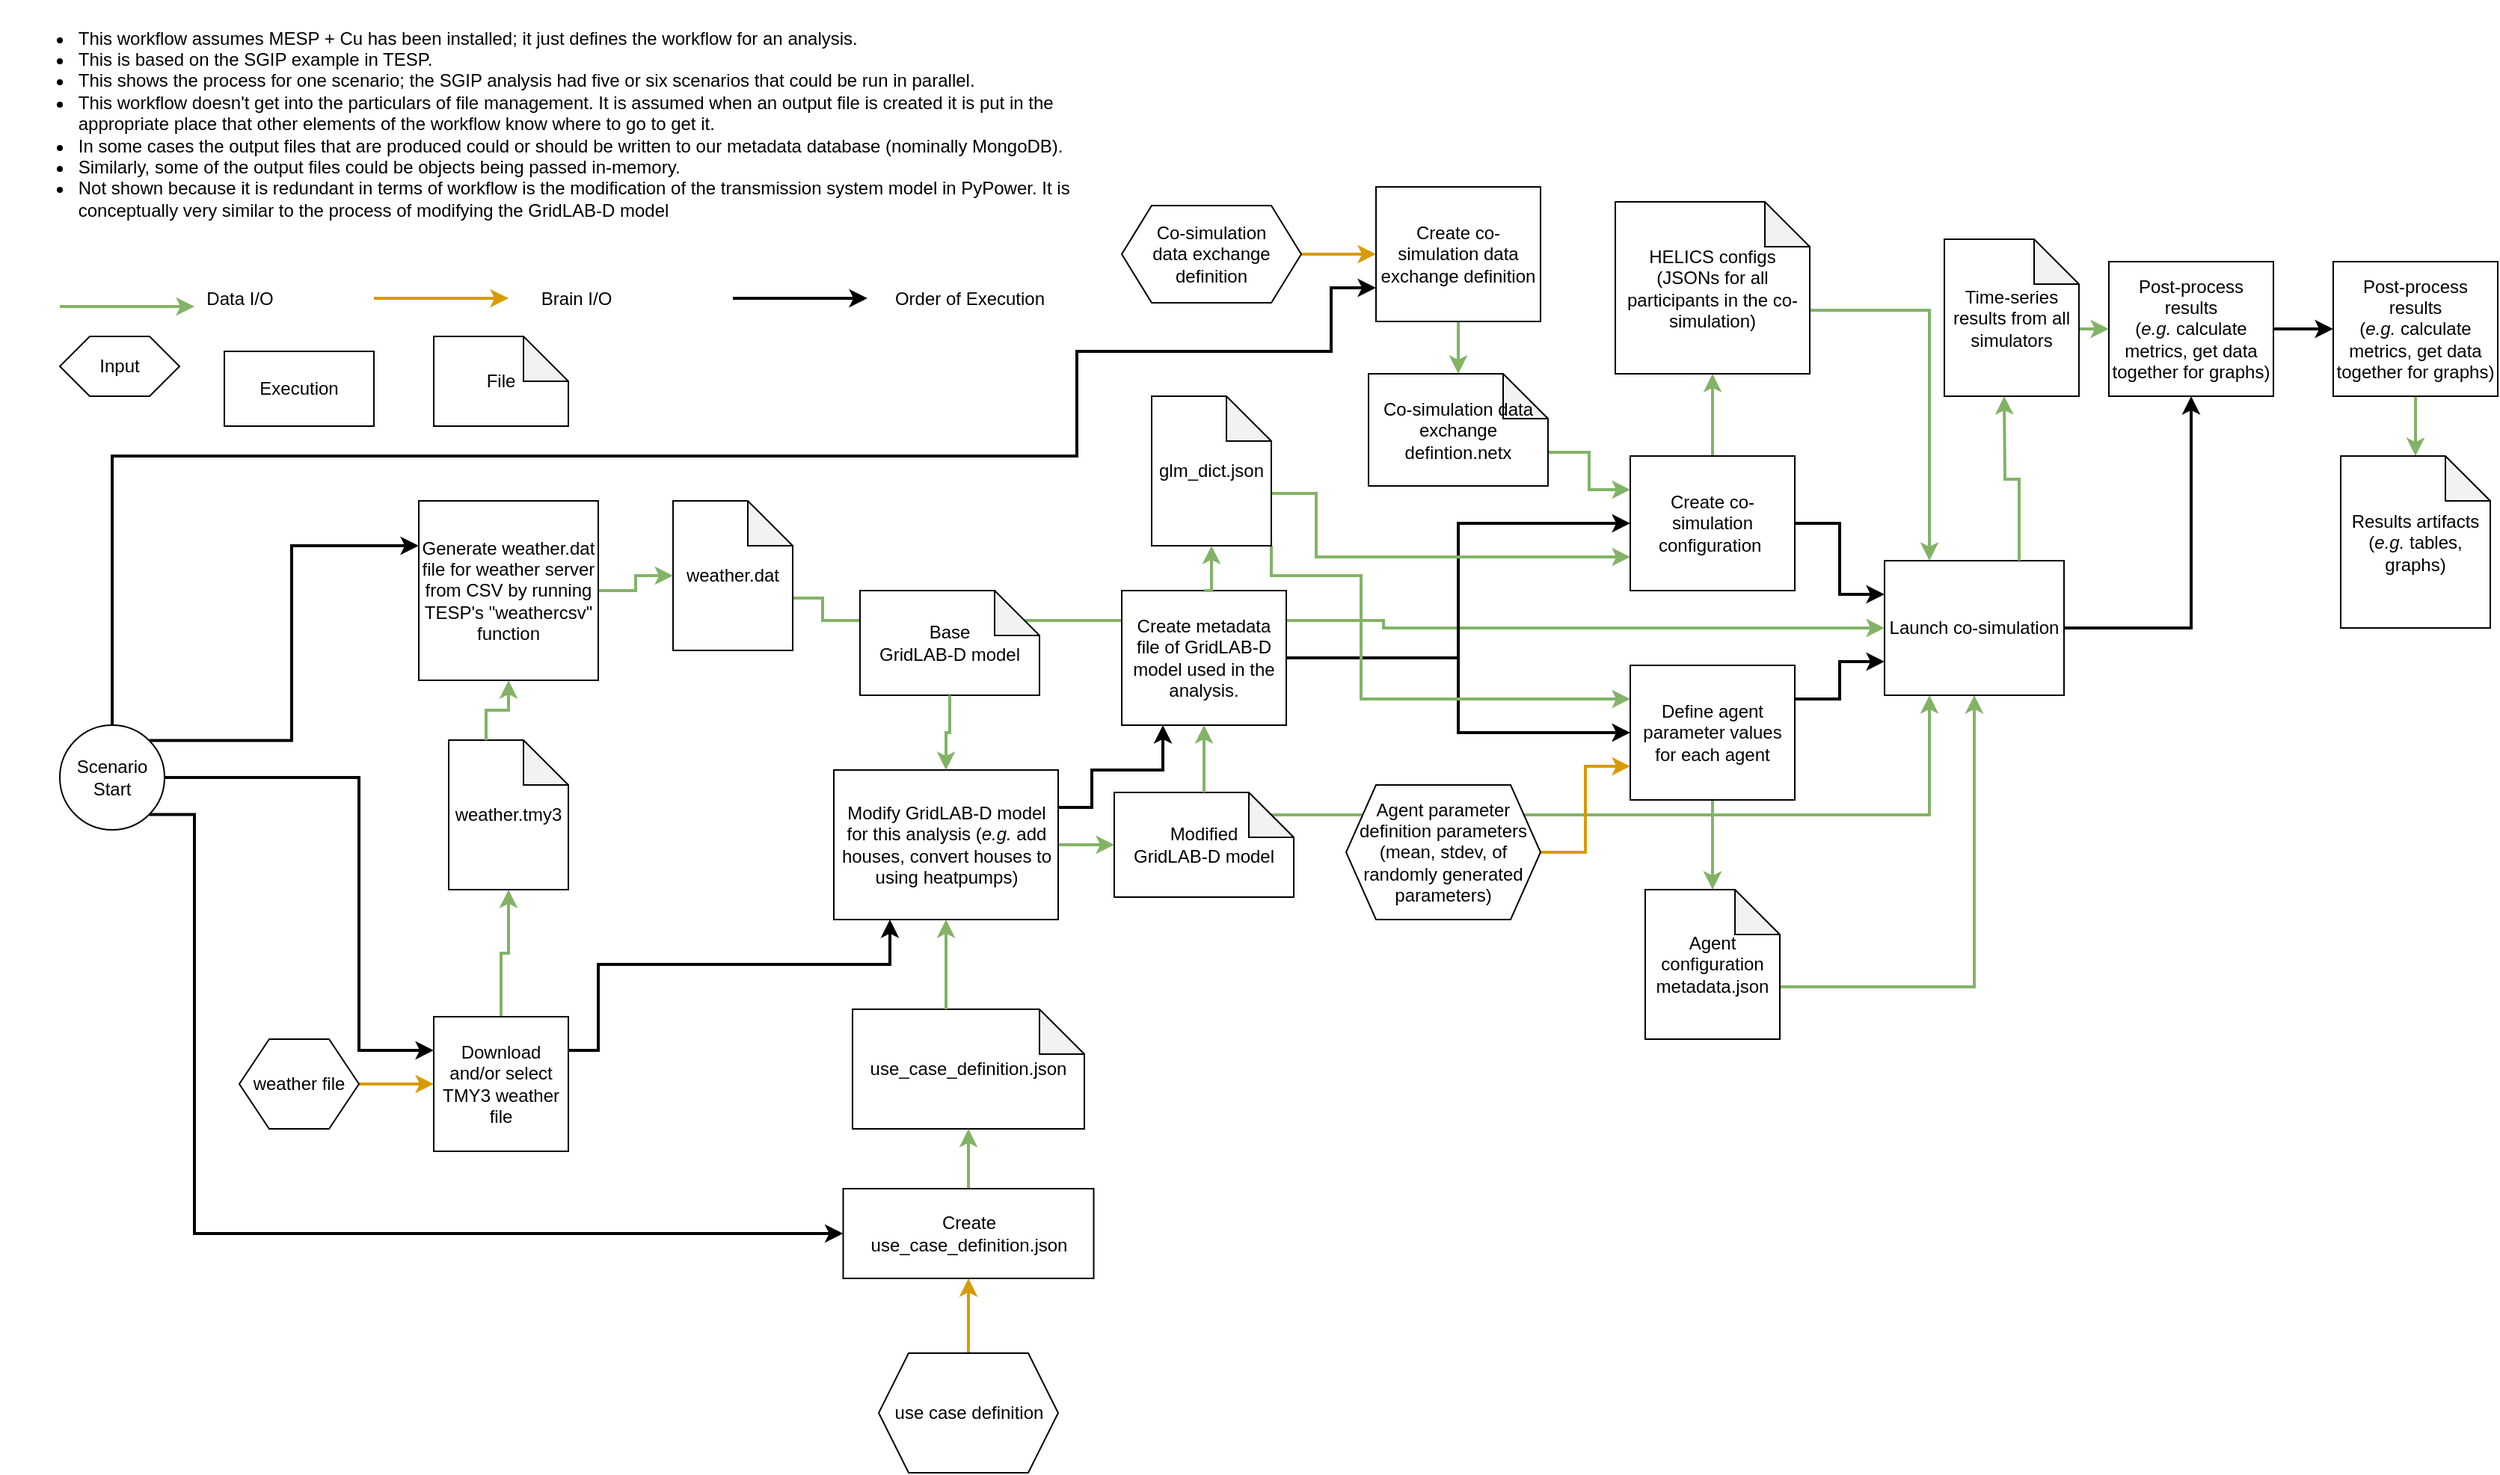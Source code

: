 <mxfile version="21.6.8" type="device">
  <diagram name="Page-1" id="3KY1KIsPnuTJjdjUUpzb">
    <mxGraphModel dx="1893" dy="945" grid="1" gridSize="10" guides="1" tooltips="1" connect="1" arrows="1" fold="1" page="1" pageScale="1" pageWidth="1700" pageHeight="1100" math="0" shadow="0">
      <root>
        <mxCell id="0" />
        <mxCell id="1" parent="0" />
        <mxCell id="gnBhJ2xMGo01grLFuQjs-2" value="&lt;div style=&quot;text-align: left;&quot;&gt;&lt;ul&gt;&lt;li&gt;&lt;span style=&quot;background-color: initial;&quot;&gt;This workflow assumes MESP + Cu has been installed; it just defines the workflow for an analysis.&lt;/span&gt;&lt;/li&gt;&lt;li&gt;&lt;span style=&quot;background-color: initial;&quot;&gt;This is based on the SGIP example in TESP.&lt;/span&gt;&lt;/li&gt;&lt;li&gt;&lt;span style=&quot;background-color: initial;&quot;&gt;This shows the process for one scenario; the SGIP analysis had five or six scenarios that could be run in parallel.&lt;/span&gt;&lt;/li&gt;&lt;li&gt;&lt;span style=&quot;background-color: initial;&quot;&gt;This workflow doesn&#39;t get into the particulars of file management. It is assumed when an output file is created it is put in the&lt;br&gt;appropriate place that other elements of the workflow know where to go to get it.&lt;/span&gt;&lt;/li&gt;&lt;li&gt;&lt;span style=&quot;background-color: initial;&quot;&gt;In some cases the output files that are produced could or should be written to our metadata database (nominally MongoDB).&lt;/span&gt;&lt;/li&gt;&lt;li&gt;Similarly, some of the output files could be objects being passed in-memory.&amp;nbsp;&lt;/li&gt;&lt;li&gt;Not shown because it is redundant in terms of workflow is the modification of the transmission system model in PyPower. It is&amp;nbsp;&lt;br&gt;conceptually very similar to the process of modifying the GridLAB-D model&lt;/li&gt;&lt;/ul&gt;&lt;/div&gt;&lt;div style=&quot;text-align: left;&quot;&gt;&lt;span style=&quot;background-color: initial;&quot;&gt;&lt;br&gt;&lt;/span&gt;&lt;/div&gt;" style="text;html=1;align=center;verticalAlign=middle;resizable=0;points=[];autosize=1;strokeColor=none;fillColor=none;" vertex="1" parent="1">
          <mxGeometry x="10" y="15" width="730" height="180" as="geometry" />
        </mxCell>
        <mxCell id="gnBhJ2xMGo01grLFuQjs-6" style="edgeStyle=orthogonalEdgeStyle;rounded=0;orthogonalLoop=1;jettySize=auto;html=1;fillColor=#d5e8d4;strokeColor=#82b366;strokeWidth=2;" edge="1" parent="1" source="gnBhJ2xMGo01grLFuQjs-3" target="gnBhJ2xMGo01grLFuQjs-5">
          <mxGeometry relative="1" as="geometry">
            <mxPoint x="470" y="460" as="targetPoint" />
          </mxGeometry>
        </mxCell>
        <mxCell id="gnBhJ2xMGo01grLFuQjs-3" value="Generate weather.dat file for weather server from CSV by running TESP&#39;s &quot;weathercsv&quot; function" style="whiteSpace=wrap;html=1;aspect=fixed;" vertex="1" parent="1">
          <mxGeometry x="290" y="350" width="120" height="120" as="geometry" />
        </mxCell>
        <mxCell id="gnBhJ2xMGo01grLFuQjs-83" style="edgeStyle=orthogonalEdgeStyle;rounded=0;orthogonalLoop=1;jettySize=auto;html=1;exitX=0;exitY=0;exitDx=80;exitDy=65;exitPerimeter=0;entryX=0;entryY=0.5;entryDx=0;entryDy=0;fillColor=#d5e8d4;strokeColor=#82b366;strokeWidth=2;" edge="1" parent="1" source="gnBhJ2xMGo01grLFuQjs-5" target="gnBhJ2xMGo01grLFuQjs-78">
          <mxGeometry relative="1" as="geometry">
            <Array as="points">
              <mxPoint x="560" y="415" />
              <mxPoint x="560" y="430" />
              <mxPoint x="935" y="430" />
              <mxPoint x="935" y="435" />
            </Array>
          </mxGeometry>
        </mxCell>
        <mxCell id="gnBhJ2xMGo01grLFuQjs-5" value="weather.dat" style="shape=note;whiteSpace=wrap;html=1;backgroundOutline=1;darkOpacity=0.05;" vertex="1" parent="1">
          <mxGeometry x="460" y="350" width="80" height="100" as="geometry" />
        </mxCell>
        <mxCell id="gnBhJ2xMGo01grLFuQjs-7" style="edgeStyle=orthogonalEdgeStyle;rounded=0;orthogonalLoop=1;jettySize=auto;html=1;fillColor=#d5e8d4;strokeColor=#82b366;strokeWidth=2;" edge="1" parent="1">
          <mxGeometry relative="1" as="geometry">
            <mxPoint x="50" y="220" as="sourcePoint" />
            <mxPoint x="140" y="220" as="targetPoint" />
          </mxGeometry>
        </mxCell>
        <mxCell id="gnBhJ2xMGo01grLFuQjs-8" value="Data I/O" style="text;html=1;align=center;verticalAlign=middle;resizable=0;points=[];autosize=1;strokeColor=none;fillColor=none;" vertex="1" parent="1">
          <mxGeometry x="135" y="200" width="70" height="30" as="geometry" />
        </mxCell>
        <mxCell id="gnBhJ2xMGo01grLFuQjs-9" style="edgeStyle=orthogonalEdgeStyle;rounded=0;orthogonalLoop=1;jettySize=auto;html=1;fillColor=#dae8fc;strokeColor=#000000;strokeWidth=2;" edge="1" parent="1">
          <mxGeometry relative="1" as="geometry">
            <mxPoint x="500" y="214.5" as="sourcePoint" />
            <mxPoint x="590" y="214.5" as="targetPoint" />
          </mxGeometry>
        </mxCell>
        <mxCell id="gnBhJ2xMGo01grLFuQjs-10" value="Order of Execution" style="text;html=1;align=center;verticalAlign=middle;resizable=0;points=[];autosize=1;strokeColor=none;fillColor=none;" vertex="1" parent="1">
          <mxGeometry x="597.5" y="200" width="120" height="30" as="geometry" />
        </mxCell>
        <mxCell id="gnBhJ2xMGo01grLFuQjs-28" style="edgeStyle=orthogonalEdgeStyle;rounded=0;orthogonalLoop=1;jettySize=auto;html=1;entryX=0;entryY=0.5;entryDx=0;entryDy=0;strokeWidth=2;fillColor=#ffe6cc;strokeColor=#d79b00;" edge="1" parent="1" source="gnBhJ2xMGo01grLFuQjs-12" target="gnBhJ2xMGo01grLFuQjs-27">
          <mxGeometry relative="1" as="geometry" />
        </mxCell>
        <mxCell id="gnBhJ2xMGo01grLFuQjs-12" value="weather file" style="shape=hexagon;perimeter=hexagonPerimeter2;whiteSpace=wrap;html=1;fixedSize=1;" vertex="1" parent="1">
          <mxGeometry x="170" y="710" width="80" height="60" as="geometry" />
        </mxCell>
        <mxCell id="gnBhJ2xMGo01grLFuQjs-13" value="Input" style="shape=hexagon;perimeter=hexagonPerimeter2;whiteSpace=wrap;html=1;fixedSize=1;" vertex="1" parent="1">
          <mxGeometry x="50" y="240" width="80" height="40" as="geometry" />
        </mxCell>
        <mxCell id="gnBhJ2xMGo01grLFuQjs-16" value="Execution" style="rounded=0;whiteSpace=wrap;html=1;" vertex="1" parent="1">
          <mxGeometry x="160" y="250" width="100" height="50" as="geometry" />
        </mxCell>
        <mxCell id="gnBhJ2xMGo01grLFuQjs-17" value="File" style="shape=note;whiteSpace=wrap;html=1;backgroundOutline=1;darkOpacity=0.05;" vertex="1" parent="1">
          <mxGeometry x="300" y="240" width="90" height="60" as="geometry" />
        </mxCell>
        <mxCell id="gnBhJ2xMGo01grLFuQjs-51" style="edgeStyle=orthogonalEdgeStyle;rounded=0;orthogonalLoop=1;jettySize=auto;html=1;exitX=1;exitY=0.5;exitDx=0;exitDy=0;entryX=0;entryY=0.5;entryDx=0;entryDy=0;strokeWidth=2;" edge="1" parent="1" source="gnBhJ2xMGo01grLFuQjs-18" target="gnBhJ2xMGo01grLFuQjs-22">
          <mxGeometry relative="1" as="geometry" />
        </mxCell>
        <mxCell id="gnBhJ2xMGo01grLFuQjs-56" style="edgeStyle=orthogonalEdgeStyle;rounded=0;orthogonalLoop=1;jettySize=auto;html=1;exitX=1;exitY=0.5;exitDx=0;exitDy=0;strokeWidth=2;" edge="1" parent="1" source="gnBhJ2xMGo01grLFuQjs-18" target="gnBhJ2xMGo01grLFuQjs-54">
          <mxGeometry relative="1" as="geometry" />
        </mxCell>
        <mxCell id="gnBhJ2xMGo01grLFuQjs-18" value="Create metadata file of GridLAB-D model used in the analysis." style="rounded=0;whiteSpace=wrap;html=1;" vertex="1" parent="1">
          <mxGeometry x="760" y="410" width="110" height="90" as="geometry" />
        </mxCell>
        <mxCell id="gnBhJ2xMGo01grLFuQjs-76" style="edgeStyle=orthogonalEdgeStyle;rounded=0;orthogonalLoop=1;jettySize=auto;html=1;exitX=1;exitY=1;exitDx=0;exitDy=0;exitPerimeter=0;entryX=0;entryY=0.25;entryDx=0;entryDy=0;fillColor=#d5e8d4;strokeColor=#82b366;strokeWidth=2;" edge="1" parent="1" source="gnBhJ2xMGo01grLFuQjs-20" target="gnBhJ2xMGo01grLFuQjs-54">
          <mxGeometry relative="1" as="geometry">
            <Array as="points">
              <mxPoint x="860" y="400" />
              <mxPoint x="920" y="400" />
              <mxPoint x="920" y="483" />
            </Array>
          </mxGeometry>
        </mxCell>
        <mxCell id="gnBhJ2xMGo01grLFuQjs-77" style="edgeStyle=orthogonalEdgeStyle;rounded=0;orthogonalLoop=1;jettySize=auto;html=1;exitX=0;exitY=0;exitDx=80;exitDy=65;exitPerimeter=0;entryX=0;entryY=0.75;entryDx=0;entryDy=0;fillColor=#d5e8d4;strokeColor=#82b366;strokeWidth=2;" edge="1" parent="1" source="gnBhJ2xMGo01grLFuQjs-20" target="gnBhJ2xMGo01grLFuQjs-22">
          <mxGeometry relative="1" as="geometry">
            <Array as="points">
              <mxPoint x="890" y="345" />
              <mxPoint x="890" y="388" />
            </Array>
          </mxGeometry>
        </mxCell>
        <mxCell id="gnBhJ2xMGo01grLFuQjs-20" value="glm_dict.json" style="shape=note;whiteSpace=wrap;html=1;backgroundOutline=1;darkOpacity=0.05;" vertex="1" parent="1">
          <mxGeometry x="780" y="280" width="80" height="100" as="geometry" />
        </mxCell>
        <mxCell id="gnBhJ2xMGo01grLFuQjs-21" style="edgeStyle=orthogonalEdgeStyle;rounded=0;orthogonalLoop=1;jettySize=auto;html=1;fillColor=#d5e8d4;strokeColor=#82b366;strokeWidth=2;entryX=0.5;entryY=1;entryDx=0;entryDy=0;entryPerimeter=0;exitX=0.5;exitY=0;exitDx=0;exitDy=0;" edge="1" parent="1" source="gnBhJ2xMGo01grLFuQjs-18" target="gnBhJ2xMGo01grLFuQjs-20">
          <mxGeometry relative="1" as="geometry">
            <mxPoint x="440" y="410" as="sourcePoint" />
            <mxPoint x="440" y="350" as="targetPoint" />
          </mxGeometry>
        </mxCell>
        <mxCell id="gnBhJ2xMGo01grLFuQjs-53" style="edgeStyle=orthogonalEdgeStyle;rounded=0;orthogonalLoop=1;jettySize=auto;html=1;exitX=0.5;exitY=0;exitDx=0;exitDy=0;fillColor=#d5e8d4;strokeColor=#82b366;strokeWidth=2;" edge="1" parent="1" source="gnBhJ2xMGo01grLFuQjs-22" target="gnBhJ2xMGo01grLFuQjs-52">
          <mxGeometry relative="1" as="geometry" />
        </mxCell>
        <mxCell id="gnBhJ2xMGo01grLFuQjs-79" style="edgeStyle=orthogonalEdgeStyle;rounded=0;orthogonalLoop=1;jettySize=auto;html=1;exitX=1;exitY=0.5;exitDx=0;exitDy=0;entryX=0;entryY=0.25;entryDx=0;entryDy=0;strokeWidth=2;" edge="1" parent="1" source="gnBhJ2xMGo01grLFuQjs-22" target="gnBhJ2xMGo01grLFuQjs-78">
          <mxGeometry relative="1" as="geometry" />
        </mxCell>
        <mxCell id="gnBhJ2xMGo01grLFuQjs-22" value="Create co-simulation configuration&amp;nbsp;" style="rounded=0;whiteSpace=wrap;html=1;" vertex="1" parent="1">
          <mxGeometry x="1100" y="320" width="110" height="90" as="geometry" />
        </mxCell>
        <mxCell id="gnBhJ2xMGo01grLFuQjs-39" style="edgeStyle=orthogonalEdgeStyle;rounded=0;orthogonalLoop=1;jettySize=auto;html=1;strokeWidth=2;fillColor=#d5e8d4;strokeColor=#82b366;" edge="1" parent="1" source="gnBhJ2xMGo01grLFuQjs-23" target="gnBhJ2xMGo01grLFuQjs-42">
          <mxGeometry relative="1" as="geometry">
            <mxPoint x="770" y="580" as="targetPoint" />
          </mxGeometry>
        </mxCell>
        <mxCell id="gnBhJ2xMGo01grLFuQjs-44" style="edgeStyle=orthogonalEdgeStyle;rounded=0;orthogonalLoop=1;jettySize=auto;html=1;exitX=1;exitY=0.25;exitDx=0;exitDy=0;entryX=0.25;entryY=1;entryDx=0;entryDy=0;strokeWidth=2;" edge="1" parent="1" source="gnBhJ2xMGo01grLFuQjs-23" target="gnBhJ2xMGo01grLFuQjs-18">
          <mxGeometry relative="1" as="geometry">
            <Array as="points">
              <mxPoint x="740" y="555" />
              <mxPoint x="740" y="530" />
              <mxPoint x="788" y="530" />
            </Array>
          </mxGeometry>
        </mxCell>
        <mxCell id="gnBhJ2xMGo01grLFuQjs-23" value="Modify GridLAB-D model for this analysis (&lt;i&gt;e.g.&lt;/i&gt;&amp;nbsp;add houses, convert houses to using heatpumps)" style="rounded=0;whiteSpace=wrap;html=1;" vertex="1" parent="1">
          <mxGeometry x="567.5" y="530" width="150" height="100" as="geometry" />
        </mxCell>
        <mxCell id="gnBhJ2xMGo01grLFuQjs-24" value="use_case_definition.json" style="shape=note;whiteSpace=wrap;html=1;backgroundOutline=1;darkOpacity=0.05;" vertex="1" parent="1">
          <mxGeometry x="580" y="690" width="155" height="80" as="geometry" />
        </mxCell>
        <mxCell id="gnBhJ2xMGo01grLFuQjs-25" style="edgeStyle=orthogonalEdgeStyle;rounded=0;orthogonalLoop=1;jettySize=auto;html=1;fillColor=#d5e8d4;strokeColor=#82b366;strokeWidth=2;exitX=0;exitY=0;exitDx=62.5;exitDy=0;exitPerimeter=0;entryX=0.5;entryY=1;entryDx=0;entryDy=0;" edge="1" parent="1" source="gnBhJ2xMGo01grLFuQjs-24" target="gnBhJ2xMGo01grLFuQjs-23">
          <mxGeometry relative="1" as="geometry">
            <mxPoint x="710" y="740" as="sourcePoint" />
            <mxPoint x="800" y="740" as="targetPoint" />
          </mxGeometry>
        </mxCell>
        <mxCell id="gnBhJ2xMGo01grLFuQjs-34" style="edgeStyle=orthogonalEdgeStyle;rounded=0;orthogonalLoop=1;jettySize=auto;html=1;entryX=0.5;entryY=1;entryDx=0;entryDy=0;fillColor=#ffe6cc;strokeColor=#d79b00;strokeWidth=2;" edge="1" parent="1" source="gnBhJ2xMGo01grLFuQjs-26" target="gnBhJ2xMGo01grLFuQjs-33">
          <mxGeometry relative="1" as="geometry" />
        </mxCell>
        <mxCell id="gnBhJ2xMGo01grLFuQjs-26" value="use case definition" style="shape=hexagon;perimeter=hexagonPerimeter2;whiteSpace=wrap;html=1;fixedSize=1;" vertex="1" parent="1">
          <mxGeometry x="597.5" y="920" width="120" height="80" as="geometry" />
        </mxCell>
        <mxCell id="gnBhJ2xMGo01grLFuQjs-30" style="edgeStyle=orthogonalEdgeStyle;rounded=0;orthogonalLoop=1;jettySize=auto;html=1;strokeWidth=2;fillColor=#d5e8d4;strokeColor=#82b366;" edge="1" parent="1" source="gnBhJ2xMGo01grLFuQjs-27" target="gnBhJ2xMGo01grLFuQjs-29">
          <mxGeometry relative="1" as="geometry" />
        </mxCell>
        <mxCell id="gnBhJ2xMGo01grLFuQjs-46" style="edgeStyle=orthogonalEdgeStyle;rounded=0;orthogonalLoop=1;jettySize=auto;html=1;exitX=1;exitY=0.25;exitDx=0;exitDy=0;entryX=0.25;entryY=1;entryDx=0;entryDy=0;strokeWidth=2;" edge="1" parent="1" source="gnBhJ2xMGo01grLFuQjs-27" target="gnBhJ2xMGo01grLFuQjs-23">
          <mxGeometry relative="1" as="geometry">
            <Array as="points">
              <mxPoint x="410" y="718" />
              <mxPoint x="410" y="660" />
              <mxPoint x="605" y="660" />
            </Array>
          </mxGeometry>
        </mxCell>
        <mxCell id="gnBhJ2xMGo01grLFuQjs-27" value="Download and/or select TMY3 weather file" style="whiteSpace=wrap;html=1;aspect=fixed;" vertex="1" parent="1">
          <mxGeometry x="300" y="695" width="90" height="90" as="geometry" />
        </mxCell>
        <mxCell id="gnBhJ2xMGo01grLFuQjs-29" value="weather.tmy3" style="shape=note;whiteSpace=wrap;html=1;backgroundOutline=1;darkOpacity=0.05;" vertex="1" parent="1">
          <mxGeometry x="310" y="510" width="80" height="100" as="geometry" />
        </mxCell>
        <mxCell id="gnBhJ2xMGo01grLFuQjs-31" style="edgeStyle=orthogonalEdgeStyle;rounded=0;orthogonalLoop=1;jettySize=auto;html=1;fillColor=#d5e8d4;strokeColor=#82b366;strokeWidth=2;entryX=0.5;entryY=1;entryDx=0;entryDy=0;exitX=0;exitY=0;exitDx=25;exitDy=0;exitPerimeter=0;" edge="1" parent="1" source="gnBhJ2xMGo01grLFuQjs-29" target="gnBhJ2xMGo01grLFuQjs-3">
          <mxGeometry relative="1" as="geometry">
            <mxPoint x="630" y="530" as="sourcePoint" />
            <mxPoint x="630" y="470" as="targetPoint" />
          </mxGeometry>
        </mxCell>
        <mxCell id="gnBhJ2xMGo01grLFuQjs-37" style="edgeStyle=orthogonalEdgeStyle;rounded=0;orthogonalLoop=1;jettySize=auto;html=1;exitX=0.5;exitY=0;exitDx=0;exitDy=0;entryX=0.5;entryY=1;entryDx=0;entryDy=0;entryPerimeter=0;fillColor=#d5e8d4;strokeColor=#82b366;strokeWidth=2;" edge="1" parent="1" source="gnBhJ2xMGo01grLFuQjs-33" target="gnBhJ2xMGo01grLFuQjs-24">
          <mxGeometry relative="1" as="geometry" />
        </mxCell>
        <mxCell id="gnBhJ2xMGo01grLFuQjs-33" value="Create use_case_definition.json" style="rounded=0;whiteSpace=wrap;html=1;" vertex="1" parent="1">
          <mxGeometry x="573.75" y="810" width="167.5" height="60" as="geometry" />
        </mxCell>
        <mxCell id="gnBhJ2xMGo01grLFuQjs-35" style="edgeStyle=orthogonalEdgeStyle;rounded=0;orthogonalLoop=1;jettySize=auto;html=1;fillColor=#ffe6cc;strokeColor=#d79b00;strokeWidth=2;" edge="1" parent="1">
          <mxGeometry relative="1" as="geometry">
            <mxPoint x="260" y="214.5" as="sourcePoint" />
            <mxPoint x="350" y="214.5" as="targetPoint" />
          </mxGeometry>
        </mxCell>
        <mxCell id="gnBhJ2xMGo01grLFuQjs-36" value="Brain I/O" style="text;html=1;align=center;verticalAlign=middle;resizable=0;points=[];autosize=1;strokeColor=none;fillColor=none;" vertex="1" parent="1">
          <mxGeometry x="360" y="200" width="70" height="30" as="geometry" />
        </mxCell>
        <mxCell id="gnBhJ2xMGo01grLFuQjs-40" value="Base &lt;br&gt;GridLAB-D model" style="shape=note;whiteSpace=wrap;html=1;backgroundOutline=1;darkOpacity=0.05;" vertex="1" parent="1">
          <mxGeometry x="585" y="410" width="120" height="70" as="geometry" />
        </mxCell>
        <mxCell id="gnBhJ2xMGo01grLFuQjs-41" style="edgeStyle=orthogonalEdgeStyle;rounded=0;orthogonalLoop=1;jettySize=auto;html=1;fillColor=#d5e8d4;strokeColor=#82b366;strokeWidth=2;entryX=0.5;entryY=0;entryDx=0;entryDy=0;exitX=0.5;exitY=1;exitDx=0;exitDy=0;exitPerimeter=0;" edge="1" parent="1" source="gnBhJ2xMGo01grLFuQjs-40" target="gnBhJ2xMGo01grLFuQjs-23">
          <mxGeometry relative="1" as="geometry">
            <mxPoint x="480" y="530" as="sourcePoint" />
            <mxPoint x="480" y="470" as="targetPoint" />
          </mxGeometry>
        </mxCell>
        <mxCell id="gnBhJ2xMGo01grLFuQjs-84" style="edgeStyle=orthogonalEdgeStyle;rounded=0;orthogonalLoop=1;jettySize=auto;html=1;entryX=0.25;entryY=1;entryDx=0;entryDy=0;fillColor=#d5e8d4;strokeColor=#82b366;strokeWidth=2;exitX=0;exitY=0;exitDx=105;exitDy=15;exitPerimeter=0;" edge="1" parent="1" source="gnBhJ2xMGo01grLFuQjs-42" target="gnBhJ2xMGo01grLFuQjs-78">
          <mxGeometry relative="1" as="geometry">
            <Array as="points">
              <mxPoint x="1300" y="560" />
            </Array>
          </mxGeometry>
        </mxCell>
        <mxCell id="gnBhJ2xMGo01grLFuQjs-42" value="Modified&lt;br&gt;GridLAB-D model" style="shape=note;whiteSpace=wrap;html=1;backgroundOutline=1;darkOpacity=0.05;" vertex="1" parent="1">
          <mxGeometry x="755" y="545" width="120" height="70" as="geometry" />
        </mxCell>
        <mxCell id="gnBhJ2xMGo01grLFuQjs-43" style="edgeStyle=orthogonalEdgeStyle;rounded=0;orthogonalLoop=1;jettySize=auto;html=1;fillColor=#d5e8d4;strokeColor=#82b366;strokeWidth=2;entryX=0.5;entryY=1;entryDx=0;entryDy=0;exitX=0.5;exitY=0;exitDx=0;exitDy=0;exitPerimeter=0;" edge="1" parent="1" source="gnBhJ2xMGo01grLFuQjs-42" target="gnBhJ2xMGo01grLFuQjs-18">
          <mxGeometry relative="1" as="geometry">
            <mxPoint x="655" y="490" as="sourcePoint" />
            <mxPoint x="655" y="540" as="targetPoint" />
          </mxGeometry>
        </mxCell>
        <mxCell id="gnBhJ2xMGo01grLFuQjs-48" style="edgeStyle=orthogonalEdgeStyle;rounded=0;orthogonalLoop=1;jettySize=auto;html=1;exitX=1;exitY=0.5;exitDx=0;exitDy=0;entryX=0;entryY=0.25;entryDx=0;entryDy=0;strokeWidth=2;" edge="1" parent="1" source="gnBhJ2xMGo01grLFuQjs-47" target="gnBhJ2xMGo01grLFuQjs-27">
          <mxGeometry relative="1" as="geometry">
            <Array as="points">
              <mxPoint x="250" y="535" />
              <mxPoint x="250" y="718" />
            </Array>
          </mxGeometry>
        </mxCell>
        <mxCell id="gnBhJ2xMGo01grLFuQjs-49" style="edgeStyle=orthogonalEdgeStyle;rounded=0;orthogonalLoop=1;jettySize=auto;html=1;exitX=1;exitY=0;exitDx=0;exitDy=0;entryX=0;entryY=0.25;entryDx=0;entryDy=0;strokeWidth=2;" edge="1" parent="1" source="gnBhJ2xMGo01grLFuQjs-47" target="gnBhJ2xMGo01grLFuQjs-3">
          <mxGeometry relative="1" as="geometry" />
        </mxCell>
        <mxCell id="gnBhJ2xMGo01grLFuQjs-50" style="edgeStyle=orthogonalEdgeStyle;rounded=0;orthogonalLoop=1;jettySize=auto;html=1;exitX=1;exitY=1;exitDx=0;exitDy=0;entryX=0;entryY=0.5;entryDx=0;entryDy=0;strokeWidth=2;" edge="1" parent="1" source="gnBhJ2xMGo01grLFuQjs-47" target="gnBhJ2xMGo01grLFuQjs-33">
          <mxGeometry relative="1" as="geometry">
            <Array as="points">
              <mxPoint x="140" y="560" />
              <mxPoint x="140" y="840" />
            </Array>
          </mxGeometry>
        </mxCell>
        <mxCell id="gnBhJ2xMGo01grLFuQjs-64" style="edgeStyle=orthogonalEdgeStyle;rounded=0;orthogonalLoop=1;jettySize=auto;html=1;exitX=0.5;exitY=0;exitDx=0;exitDy=0;entryX=0;entryY=0.75;entryDx=0;entryDy=0;strokeWidth=2;" edge="1" parent="1" source="gnBhJ2xMGo01grLFuQjs-47" target="gnBhJ2xMGo01grLFuQjs-61">
          <mxGeometry relative="1" as="geometry">
            <Array as="points">
              <mxPoint x="85" y="320" />
              <mxPoint x="730" y="320" />
              <mxPoint x="730" y="250" />
              <mxPoint x="900" y="250" />
              <mxPoint x="900" y="208" />
            </Array>
          </mxGeometry>
        </mxCell>
        <mxCell id="gnBhJ2xMGo01grLFuQjs-47" value="Scenario&lt;br&gt;Start" style="ellipse;whiteSpace=wrap;html=1;aspect=fixed;" vertex="1" parent="1">
          <mxGeometry x="50" y="500" width="70" height="70" as="geometry" />
        </mxCell>
        <mxCell id="gnBhJ2xMGo01grLFuQjs-81" style="edgeStyle=orthogonalEdgeStyle;rounded=0;orthogonalLoop=1;jettySize=auto;html=1;exitX=0;exitY=0;exitDx=130;exitDy=72.5;exitPerimeter=0;entryX=0.25;entryY=0;entryDx=0;entryDy=0;fillColor=#d5e8d4;strokeColor=#82b366;strokeWidth=2;" edge="1" parent="1" source="gnBhJ2xMGo01grLFuQjs-52" target="gnBhJ2xMGo01grLFuQjs-78">
          <mxGeometry relative="1" as="geometry" />
        </mxCell>
        <mxCell id="gnBhJ2xMGo01grLFuQjs-52" value="HELICS configs (JSONs for all participants in the co-simulation)" style="shape=note;whiteSpace=wrap;html=1;backgroundOutline=1;darkOpacity=0.05;" vertex="1" parent="1">
          <mxGeometry x="1090" y="150" width="130" height="115" as="geometry" />
        </mxCell>
        <mxCell id="gnBhJ2xMGo01grLFuQjs-59" style="edgeStyle=orthogonalEdgeStyle;rounded=0;orthogonalLoop=1;jettySize=auto;html=1;exitX=0.5;exitY=1;exitDx=0;exitDy=0;entryX=0.5;entryY=0;entryDx=0;entryDy=0;entryPerimeter=0;strokeWidth=2;fillColor=#d5e8d4;strokeColor=#82b366;" edge="1" parent="1" source="gnBhJ2xMGo01grLFuQjs-54" target="gnBhJ2xMGo01grLFuQjs-58">
          <mxGeometry relative="1" as="geometry" />
        </mxCell>
        <mxCell id="gnBhJ2xMGo01grLFuQjs-80" style="edgeStyle=orthogonalEdgeStyle;rounded=0;orthogonalLoop=1;jettySize=auto;html=1;exitX=1;exitY=0.25;exitDx=0;exitDy=0;entryX=0;entryY=0.75;entryDx=0;entryDy=0;strokeWidth=2;" edge="1" parent="1" source="gnBhJ2xMGo01grLFuQjs-54" target="gnBhJ2xMGo01grLFuQjs-78">
          <mxGeometry relative="1" as="geometry" />
        </mxCell>
        <mxCell id="gnBhJ2xMGo01grLFuQjs-54" value="Define agent parameter values for each agent" style="rounded=0;whiteSpace=wrap;html=1;" vertex="1" parent="1">
          <mxGeometry x="1100" y="460" width="110" height="90" as="geometry" />
        </mxCell>
        <mxCell id="gnBhJ2xMGo01grLFuQjs-82" style="edgeStyle=orthogonalEdgeStyle;rounded=0;orthogonalLoop=1;jettySize=auto;html=1;exitX=0;exitY=0;exitDx=90;exitDy=65;exitPerimeter=0;entryX=0.5;entryY=1;entryDx=0;entryDy=0;fillColor=#d5e8d4;strokeColor=#82b366;strokeWidth=2;" edge="1" parent="1" source="gnBhJ2xMGo01grLFuQjs-58" target="gnBhJ2xMGo01grLFuQjs-78">
          <mxGeometry relative="1" as="geometry" />
        </mxCell>
        <mxCell id="gnBhJ2xMGo01grLFuQjs-58" value="Agent configuration metadata.json" style="shape=note;whiteSpace=wrap;html=1;backgroundOutline=1;darkOpacity=0.05;" vertex="1" parent="1">
          <mxGeometry x="1110" y="610" width="90" height="100" as="geometry" />
        </mxCell>
        <mxCell id="gnBhJ2xMGo01grLFuQjs-62" style="edgeStyle=orthogonalEdgeStyle;rounded=0;orthogonalLoop=1;jettySize=auto;html=1;exitX=1;exitY=0.5;exitDx=0;exitDy=0;strokeWidth=2;fillColor=#ffe6cc;strokeColor=#d79b00;" edge="1" parent="1" source="gnBhJ2xMGo01grLFuQjs-60" target="gnBhJ2xMGo01grLFuQjs-61">
          <mxGeometry relative="1" as="geometry" />
        </mxCell>
        <mxCell id="gnBhJ2xMGo01grLFuQjs-60" value="Co-simulation&lt;br&gt;data exchange&lt;br&gt;definition" style="shape=hexagon;perimeter=hexagonPerimeter2;whiteSpace=wrap;html=1;fixedSize=1;" vertex="1" parent="1">
          <mxGeometry x="760" y="152.5" width="120" height="65" as="geometry" />
        </mxCell>
        <mxCell id="gnBhJ2xMGo01grLFuQjs-66" style="edgeStyle=orthogonalEdgeStyle;rounded=0;orthogonalLoop=1;jettySize=auto;html=1;exitX=0.5;exitY=1;exitDx=0;exitDy=0;fillColor=#d5e8d4;strokeColor=#82b366;strokeWidth=2;" edge="1" parent="1" source="gnBhJ2xMGo01grLFuQjs-61" target="gnBhJ2xMGo01grLFuQjs-65">
          <mxGeometry relative="1" as="geometry" />
        </mxCell>
        <mxCell id="gnBhJ2xMGo01grLFuQjs-61" value="Create co-simulation data exchange definition" style="rounded=0;whiteSpace=wrap;html=1;" vertex="1" parent="1">
          <mxGeometry x="930" y="140" width="110" height="90" as="geometry" />
        </mxCell>
        <mxCell id="gnBhJ2xMGo01grLFuQjs-69" style="edgeStyle=orthogonalEdgeStyle;rounded=0;orthogonalLoop=1;jettySize=auto;html=1;exitX=0;exitY=0;exitDx=120;exitDy=52.5;exitPerimeter=0;entryX=0;entryY=0.25;entryDx=0;entryDy=0;strokeWidth=2;fillColor=#d5e8d4;strokeColor=#82b366;" edge="1" parent="1" source="gnBhJ2xMGo01grLFuQjs-65" target="gnBhJ2xMGo01grLFuQjs-22">
          <mxGeometry relative="1" as="geometry" />
        </mxCell>
        <mxCell id="gnBhJ2xMGo01grLFuQjs-65" value="Co-simulation data exchange defintion.netx" style="shape=note;whiteSpace=wrap;html=1;backgroundOutline=1;darkOpacity=0.05;" vertex="1" parent="1">
          <mxGeometry x="925" y="265" width="120" height="75" as="geometry" />
        </mxCell>
        <mxCell id="gnBhJ2xMGo01grLFuQjs-73" style="edgeStyle=orthogonalEdgeStyle;rounded=0;orthogonalLoop=1;jettySize=auto;html=1;entryX=0;entryY=0.75;entryDx=0;entryDy=0;strokeWidth=2;fillColor=#ffe6cc;strokeColor=#d79b00;" edge="1" parent="1" source="gnBhJ2xMGo01grLFuQjs-71" target="gnBhJ2xMGo01grLFuQjs-54">
          <mxGeometry relative="1" as="geometry" />
        </mxCell>
        <mxCell id="gnBhJ2xMGo01grLFuQjs-71" value="Agent parameter&lt;br&gt;definition parameters (mean, stdev, of randomly generated parameters)" style="shape=hexagon;perimeter=hexagonPerimeter2;whiteSpace=wrap;html=1;fixedSize=1;" vertex="1" parent="1">
          <mxGeometry x="910" y="540" width="130" height="90" as="geometry" />
        </mxCell>
        <mxCell id="gnBhJ2xMGo01grLFuQjs-89" style="edgeStyle=orthogonalEdgeStyle;rounded=0;orthogonalLoop=1;jettySize=auto;html=1;entryX=0.5;entryY=1;entryDx=0;entryDy=0;strokeWidth=2;" edge="1" parent="1" source="gnBhJ2xMGo01grLFuQjs-78" target="gnBhJ2xMGo01grLFuQjs-85">
          <mxGeometry relative="1" as="geometry" />
        </mxCell>
        <mxCell id="gnBhJ2xMGo01grLFuQjs-78" value="Launch co-simulation" style="rounded=0;whiteSpace=wrap;html=1;" vertex="1" parent="1">
          <mxGeometry x="1270" y="390" width="120" height="90" as="geometry" />
        </mxCell>
        <mxCell id="gnBhJ2xMGo01grLFuQjs-92" style="edgeStyle=orthogonalEdgeStyle;rounded=0;orthogonalLoop=1;jettySize=auto;html=1;exitX=1;exitY=0.5;exitDx=0;exitDy=0;entryX=0;entryY=0.5;entryDx=0;entryDy=0;strokeWidth=2;" edge="1" parent="1" source="gnBhJ2xMGo01grLFuQjs-85" target="gnBhJ2xMGo01grLFuQjs-91">
          <mxGeometry relative="1" as="geometry" />
        </mxCell>
        <mxCell id="gnBhJ2xMGo01grLFuQjs-85" value="Post-process results (&lt;i&gt;e.g.&lt;/i&gt;&amp;nbsp;calculate metrics, get data together for graphs)" style="rounded=0;whiteSpace=wrap;html=1;" vertex="1" parent="1">
          <mxGeometry x="1420" y="190" width="110" height="90" as="geometry" />
        </mxCell>
        <mxCell id="gnBhJ2xMGo01grLFuQjs-87" style="edgeStyle=orthogonalEdgeStyle;rounded=0;orthogonalLoop=1;jettySize=auto;html=1;exitX=0.75;exitY=0;exitDx=0;exitDy=0;fillColor=#d5e8d4;strokeColor=#82b366;strokeWidth=2;" edge="1" parent="1" source="gnBhJ2xMGo01grLFuQjs-78">
          <mxGeometry relative="1" as="geometry">
            <mxPoint x="1270" y="233" as="sourcePoint" />
            <mxPoint x="1350" y="280" as="targetPoint" />
          </mxGeometry>
        </mxCell>
        <mxCell id="gnBhJ2xMGo01grLFuQjs-90" style="edgeStyle=orthogonalEdgeStyle;rounded=0;orthogonalLoop=1;jettySize=auto;html=1;exitX=1;exitY=0.5;exitDx=0;exitDy=0;entryX=0;entryY=0.5;entryDx=0;entryDy=0;fillColor=#d5e8d4;strokeColor=#82b366;strokeWidth=2;" edge="1" parent="1" target="gnBhJ2xMGo01grLFuQjs-85">
          <mxGeometry relative="1" as="geometry">
            <mxPoint x="1400" y="235" as="sourcePoint" />
          </mxGeometry>
        </mxCell>
        <mxCell id="gnBhJ2xMGo01grLFuQjs-96" style="edgeStyle=orthogonalEdgeStyle;rounded=0;orthogonalLoop=1;jettySize=auto;html=1;exitX=0.5;exitY=1;exitDx=0;exitDy=0;entryX=0.5;entryY=0;entryDx=0;entryDy=0;entryPerimeter=0;strokeWidth=2;fillColor=#d5e8d4;strokeColor=#82b366;" edge="1" parent="1" source="gnBhJ2xMGo01grLFuQjs-91" target="gnBhJ2xMGo01grLFuQjs-93">
          <mxGeometry relative="1" as="geometry" />
        </mxCell>
        <mxCell id="gnBhJ2xMGo01grLFuQjs-91" value="Post-process results (&lt;i&gt;e.g.&lt;/i&gt;&amp;nbsp;calculate metrics, get data together for graphs)" style="rounded=0;whiteSpace=wrap;html=1;" vertex="1" parent="1">
          <mxGeometry x="1570" y="190" width="110" height="90" as="geometry" />
        </mxCell>
        <mxCell id="gnBhJ2xMGo01grLFuQjs-93" value="Results artifacts (&lt;i&gt;e.g.&amp;nbsp;&lt;/i&gt;tables, graphs)" style="shape=note;whiteSpace=wrap;html=1;backgroundOutline=1;darkOpacity=0.05;" vertex="1" parent="1">
          <mxGeometry x="1575" y="320" width="100" height="115" as="geometry" />
        </mxCell>
        <mxCell id="gnBhJ2xMGo01grLFuQjs-94" value="Time-series results from all simulators" style="shape=note;whiteSpace=wrap;html=1;backgroundOutline=1;darkOpacity=0.05;" vertex="1" parent="1">
          <mxGeometry x="1310" y="175" width="90" height="105" as="geometry" />
        </mxCell>
      </root>
    </mxGraphModel>
  </diagram>
</mxfile>
